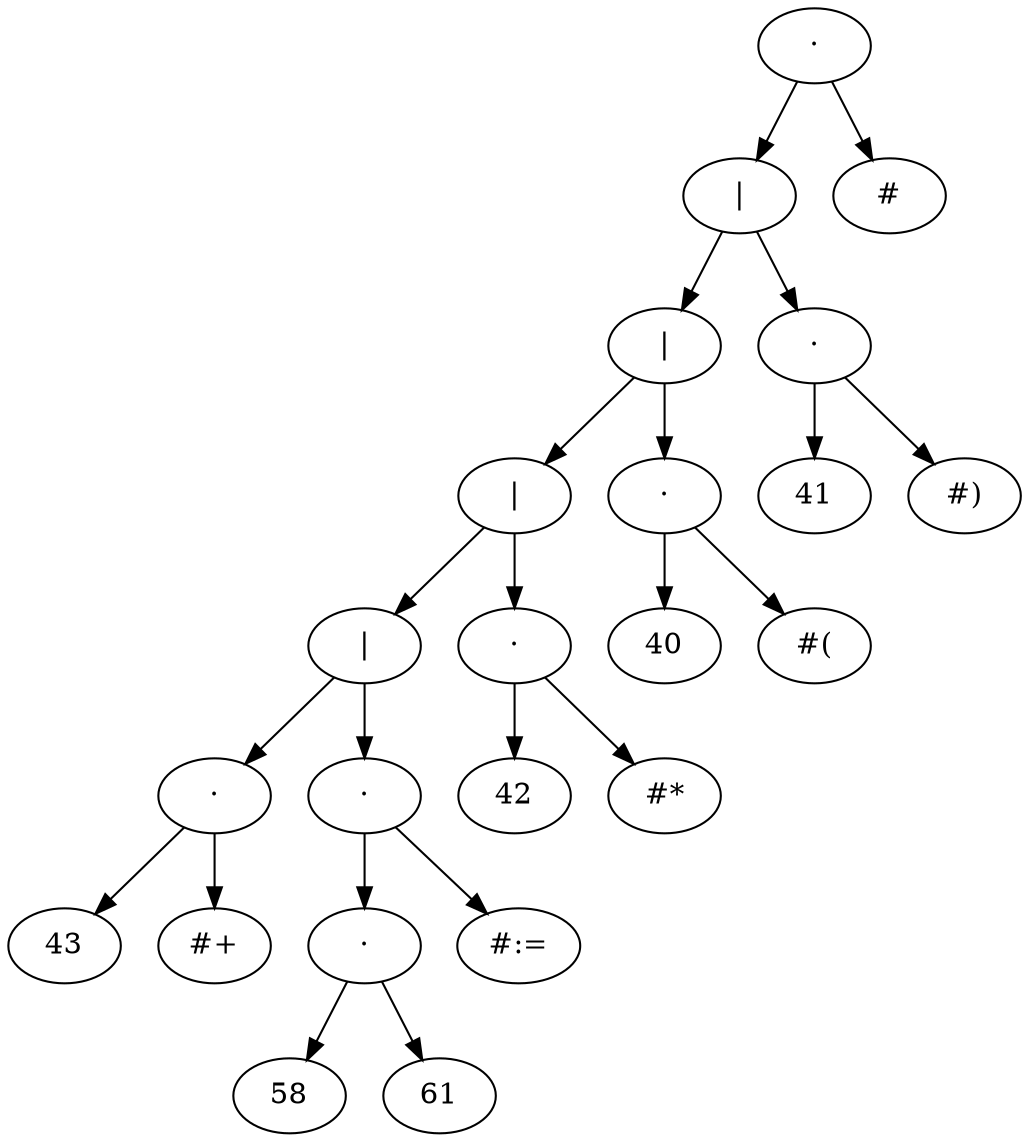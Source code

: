 digraph "Arbol Sintatico" {
n22 [label="·"];
n22 -> n20;
n20 [label="|"];
n20 -> n16;
n16 [label="|"];
n16 -> n12;
n12 [label="|"];
n12 -> n8;
n8 [label="|"];
n8 -> n2;
n2 [label="·"];
n2 -> n0;
n0 [label="43"];
n2 -> n1;
n1 [label="#+"];
n8 -> n7;
n7 [label="·"];
n7 -> n5;
n5 [label="·"];
n5 -> n3;
n3 [label="58"];
n5 -> n4;
n4 [label="61"];
n7 -> n6;
n6 [label="#:="];
n12 -> n11;
n11 [label="·"];
n11 -> n9;
n9 [label="42"];
n11 -> n10;
n10 [label="#*"];
n16 -> n15;
n15 [label="·"];
n15 -> n13;
n13 [label="40"];
n15 -> n14;
n14 [label="#("];
n20 -> n19;
n19 [label="·"];
n19 -> n17;
n17 [label="41"];
n19 -> n18;
n18 [label="#)"];
n22 -> n21;
n21 [label="#"];

}